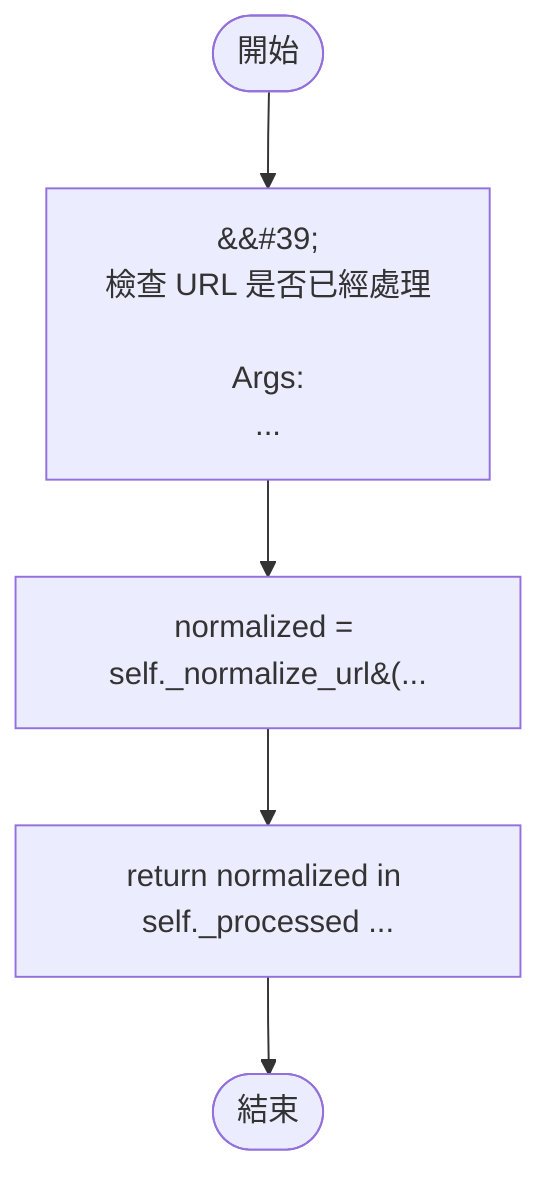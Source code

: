 flowchart TB
    n1([開始])
    n2([結束])
    n3[&amp;&#35;39;\n        檢查 URL 是否已經處理\n\n        Args:\n  ...]
    n4[normalized = self._normalize_url&#40;...]
    n5[return normalized in self._processed ...]
    n1 --> n3
    n3 --> n4
    n4 --> n5
    n5 --> n2